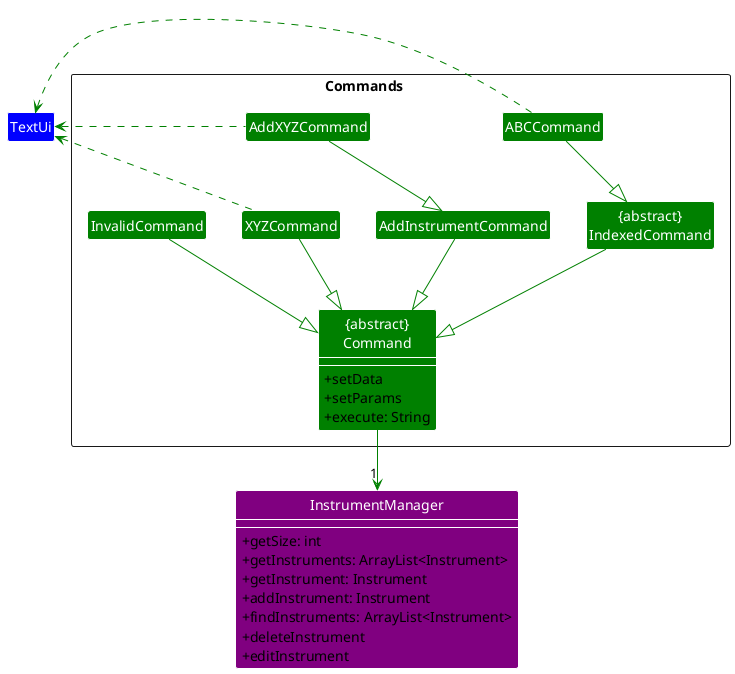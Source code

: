 @startuml

!define COLOR_WHITE #FFFFFF
!define COLOR_SILVER #C0C0C0
!define COLOR_GREY #A5A8AC
!define COLOR_BLACK #000000
!define COLOR_BROWN #800000
!define COLOR_RED #FF0000
!define COLOR_YELLOW #FFFF00
!define COLOR_BRIGHT_GREEN #00FF00
!define COLOR_DARK_GREEN #008000
!define COLOR_LIGHT_BLUE #00FFFF
!define COLOR_TEAL #008080
!define COLOR_DARK_BLUE #0000FF
!define COLOR_PINK #FF00FF
!define COLOR_PURPLE #800080
!define COLOR_FAINT_TEAL #BBF1F1
!define COLOR_FAINT_GREEN #C2F5CC
!define COLOR_LIGHT_PURPLE #CBC3E3
!define COLOR_LIGHT_BROWN #C89D7C
!define COLOR_ORANGE #CF5300
!define COLOR_FAINT_ORANGE #FFD580


!define COLOR_UI COLOR_DARK_BLUE
!define COLOR_MAIN COLOR_BLACK
!define COLOR_COMMANDS COLOR_DARK_GREEN
!define COLOR_COMMANDS_SEGMENT COLOR_FAINT_GREEN
!define COLOR_CONSOLE COLOR_TEAL
!define COLOR_CONSOLE_SEGMENT COLOR_FAINT_TEAL
!define COLOR_MODEL COLOR_PURPLE
!define COLOR_MODEL_SEGMENT COLOR_LIGHT_PURPLE
!define COLOR_STORAGE COLOR_BROWN
!define COLOR_STORAGE_SEGMENT COLOR_LIGHT_BROWN
!define COLOR_ERROR COLOR_ORANGE
!define COLOR_ERROR_SEGMENT COLOR_FAINT_ORANGE
!define COLOR_COMMONS COLOR_GREY
!define COLOR_USER COLOR_RED

skinparam Class {
    FontColor #FFFFFF
    BorderThickness 1
    BorderColor #FFFFFF
    FontName Arial
}

skinparam Participant {
    FontColor #FFFFFF
}

skinparam classAttributeIconSize 0
skinparam Shadowing false

hide members
hide footbox
hide circle


Package "Commands                    "  <<Rectangle>>{
     Class "{abstract}\nCommand" as Command COLOR_COMMANDS {
     {method} + setData
     {method} + setParams
     {method} + execute: String
     }
'     Class ViewCommand COLOR_COMMANDS
     Class InvalidCommand COLOR_COMMANDS
     Class XYZCommand COLOR_COMMANDS
'     Class EditInstrumentCommand COLOR_COMMANDS
'     Class DoneCommand COLOR_COMMANDS
'     Class DeleteCommand COLOR_COMMANDS
     Class ABCCommand COLOR_COMMANDS
     Class AddInstrumentCommand COLOR_COMMANDS
     Class "{abstract}\nIndexedCommand" as IndexedCommand COLOR_COMMANDS

     Class AddXYZCommand COLOR_COMMANDS
}


Class InstrumentManager COLOR_MODEL {
    {method} + getSize: int
    {method} + getInstruments: ArrayList<Instrument>
    {method} + getInstrument: Instrument
    {method} + addInstrument: Instrument
    {method} + findInstruments: ArrayList<Instrument>
    {method} + deleteInstrument
    {method} + editInstrument
}

Class TextUi COLOR_UI

show Command members
show InstrumentManager members

Command -down[COLOR_COMMANDS]->"1" InstrumentManager
InvalidCommand -[COLOR_COMMANDS]-|>Command
XYZCommand -[COLOR_COMMANDS]-|>Command
AddInstrumentCommand -[COLOR_COMMANDS]-|>Command
IndexedCommand -[COLOR_COMMANDS]-|>Command

AddXYZCommand -[COLOR_COMMANDS]-|>AddInstrumentCommand

ABCCommand -[COLOR_COMMANDS]-|>IndexedCommand
'ViewCommand -[COLOR_COMMANDS]-|>IndexedCommand
'EditInstrumentCommand -[COLOR_COMMANDS]-|>IndexedCommand
'DoneCommand -[COLOR_COMMANDS]-|>IndexedCommand
'DeleteCommand -[COLOR_COMMANDS]-|>IndexedCommand

XYZCommand -left[COLOR_COMMANDS].>TextUi
ABCCommand -left[COLOR_COMMANDS].>TextUi
AddXYZCommand -left[COLOR_COMMANDS].>TextUi
'InvalidCommand -[COLOR_UI].>TextUi
'ListCommand -[COLOR_UI].>TextUi
'DeleteCommand -[COLOR_UI].>TextUi
'DoneCommand -[COLOR_UI].>TextUi
'EditInstrumentCommand -[COLOR_UI].>TextUi
'ViewCommand -[COLOR_UI].>TextUi
'ExitCommand -[COLOR_UI].>TextUi
'FindCommand -[COLOR_UI].>TextUi
'
'AddCryptoCommand -[COLOR_UI].>TextUi
'AddForexCommand -[COLOR_UI].>TextUi
'AddEtfCommand -[COLOR_UI].>TextUi
'AddStockCommand -[COLOR_UI].>TextUi

@enduml
